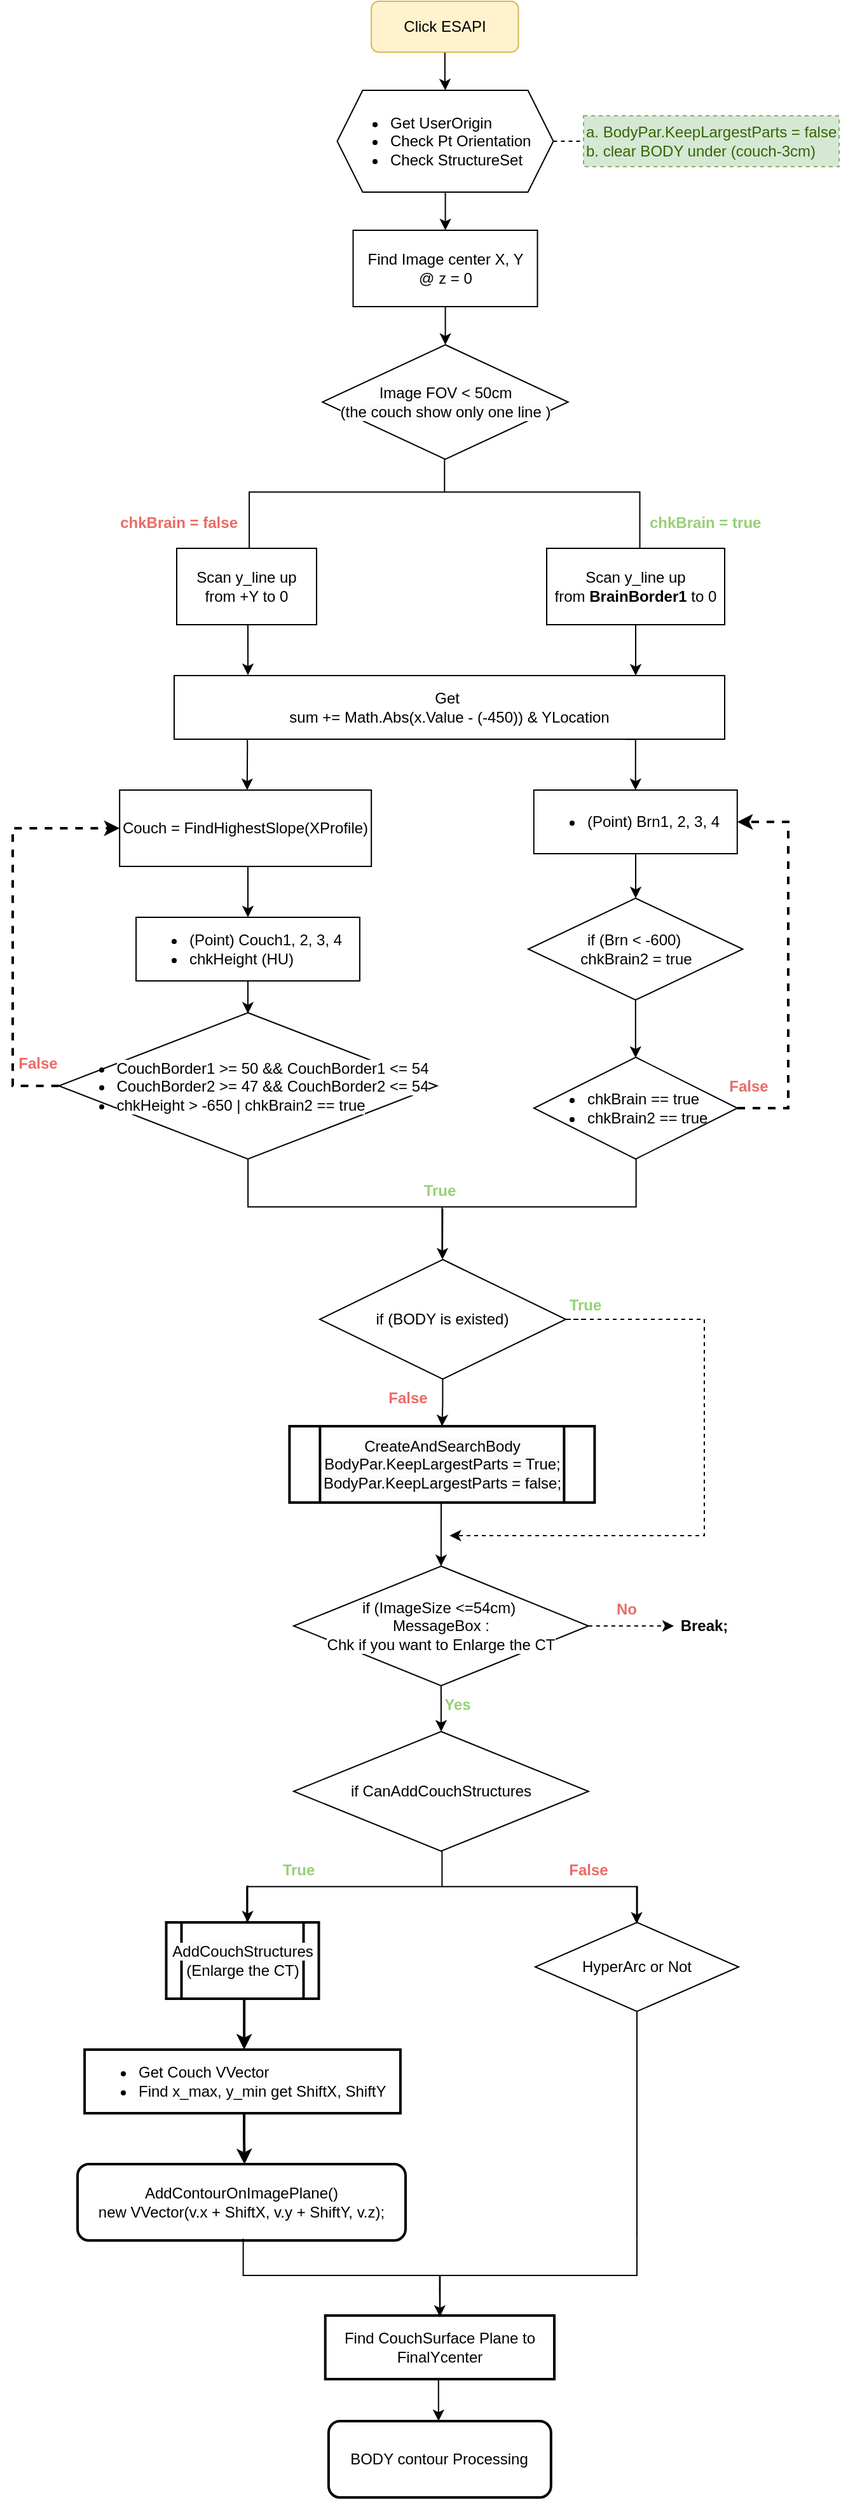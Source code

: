 <mxfile version="21.5.0" type="github">
  <diagram name="第 1 页" id="x1ljfz-qSG_obq4z1dJh">
    <mxGraphModel dx="1060" dy="1526" grid="1" gridSize="10" guides="1" tooltips="1" connect="1" arrows="1" fold="1" page="1" pageScale="1" pageWidth="827" pageHeight="1169" math="0" shadow="0">
      <root>
        <mxCell id="0" />
        <mxCell id="1" parent="0" />
        <mxCell id="LTVYAx_PnS-_SqXySAhT-7" value="" style="edgeStyle=orthogonalEdgeStyle;rounded=0;orthogonalLoop=1;jettySize=auto;html=1;" parent="1" source="LTVYAx_PnS-_SqXySAhT-5" target="LTVYAx_PnS-_SqXySAhT-6" edge="1">
          <mxGeometry relative="1" as="geometry" />
        </mxCell>
        <mxCell id="LTVYAx_PnS-_SqXySAhT-5" value="&lt;ul&gt;&lt;li&gt;Get UserOrigin&lt;/li&gt;&lt;li style=&quot;&quot;&gt;Check Pt Orientation&lt;/li&gt;&lt;li style=&quot;&quot;&gt;Check StructureSet&amp;nbsp;&lt;/li&gt;&lt;/ul&gt;" style="shape=hexagon;perimeter=hexagonPerimeter2;whiteSpace=wrap;html=1;fixedSize=1;align=left;" parent="1" vertex="1">
          <mxGeometry x="325.25" y="160" width="170" height="80" as="geometry" />
        </mxCell>
        <mxCell id="LTVYAx_PnS-_SqXySAhT-42" value="" style="edgeStyle=orthogonalEdgeStyle;rounded=0;orthogonalLoop=1;jettySize=auto;html=1;" parent="1" source="LTVYAx_PnS-_SqXySAhT-6" target="LTVYAx_PnS-_SqXySAhT-41" edge="1">
          <mxGeometry relative="1" as="geometry" />
        </mxCell>
        <mxCell id="LTVYAx_PnS-_SqXySAhT-6" value="Find Image center X, Y &lt;br&gt;@ z = 0" style="whiteSpace=wrap;html=1;align=center;" parent="1" vertex="1">
          <mxGeometry x="337.75" y="270" width="145" height="60" as="geometry" />
        </mxCell>
        <mxCell id="LTVYAx_PnS-_SqXySAhT-11" value="" style="strokeWidth=1;html=1;shape=mxgraph.flowchart.annotation_2;align=left;labelPosition=right;pointerEvents=1;rotation=90;" parent="1" vertex="1">
          <mxGeometry x="353.72" y="322.21" width="111.87" height="307.19" as="geometry" />
        </mxCell>
        <mxCell id="LTVYAx_PnS-_SqXySAhT-20" value="" style="edgeStyle=orthogonalEdgeStyle;rounded=0;orthogonalLoop=1;jettySize=auto;html=1;entryX=0.134;entryY=-0.008;entryDx=0;entryDy=0;entryPerimeter=0;exitX=0.533;exitY=0.99;exitDx=0;exitDy=0;exitPerimeter=0;" parent="1" source="LTVYAx_PnS-_SqXySAhT-14" target="LTVYAx_PnS-_SqXySAhT-19" edge="1">
          <mxGeometry relative="1" as="geometry">
            <mxPoint x="258" y="580" as="sourcePoint" />
            <mxPoint x="257.76" y="622.16" as="targetPoint" />
            <Array as="points">
              <mxPoint x="255" y="579" />
            </Array>
          </mxGeometry>
        </mxCell>
        <mxCell id="LTVYAx_PnS-_SqXySAhT-14" value="Scan y_line up &lt;br&gt;from +Y to 0" style="rounded=0;whiteSpace=wrap;html=1;" parent="1" vertex="1">
          <mxGeometry x="199" y="520" width="110" height="60" as="geometry" />
        </mxCell>
        <mxCell id="LTVYAx_PnS-_SqXySAhT-16" value="chkBrain = true" style="text;whiteSpace=wrap;html=1;fontColor=#97D077;fontStyle=1" parent="1" vertex="1">
          <mxGeometry x="569" y="486" width="110" height="20" as="geometry" />
        </mxCell>
        <mxCell id="LTVYAx_PnS-_SqXySAhT-17" value="chkBrain = false" style="text;whiteSpace=wrap;html=1;align=right;fontColor=#EA6B66;fontStyle=1" parent="1" vertex="1">
          <mxGeometry x="149" y="486" width="100" height="20" as="geometry" />
        </mxCell>
        <mxCell id="LTVYAx_PnS-_SqXySAhT-27" value="" style="edgeStyle=orthogonalEdgeStyle;rounded=0;orthogonalLoop=1;jettySize=auto;html=1;exitX=0.551;exitY=1;exitDx=0;exitDy=0;exitPerimeter=0;" parent="1" source="LTVYAx_PnS-_SqXySAhT-18" target="LTVYAx_PnS-_SqXySAhT-19" edge="1">
          <mxGeometry relative="1" as="geometry">
            <mxPoint x="560" y="580" as="sourcePoint" />
            <mxPoint x="560" y="620" as="targetPoint" />
            <Array as="points">
              <mxPoint x="560" y="580" />
            </Array>
          </mxGeometry>
        </mxCell>
        <mxCell id="LTVYAx_PnS-_SqXySAhT-18" value="Scan y_line up &lt;br&gt;from &lt;b&gt;BrainBorder1&lt;/b&gt; to 0" style="rounded=0;whiteSpace=wrap;html=1;" parent="1" vertex="1">
          <mxGeometry x="490" y="520" width="140" height="60" as="geometry" />
        </mxCell>
        <mxCell id="LTVYAx_PnS-_SqXySAhT-29" value="" style="edgeStyle=orthogonalEdgeStyle;rounded=0;orthogonalLoop=1;jettySize=auto;html=1;exitX=0.133;exitY=0.998;exitDx=0;exitDy=0;exitPerimeter=0;entryX=0.31;entryY=0;entryDx=0;entryDy=0;entryPerimeter=0;" parent="1" source="LTVYAx_PnS-_SqXySAhT-19" edge="1">
          <mxGeometry relative="1" as="geometry">
            <mxPoint x="251.48" y="678.8" as="sourcePoint" />
            <mxPoint x="254.38" y="710" as="targetPoint" />
            <Array as="points">
              <mxPoint x="255" y="679" />
              <mxPoint x="254" y="679" />
            </Array>
          </mxGeometry>
        </mxCell>
        <mxCell id="LTVYAx_PnS-_SqXySAhT-71" style="edgeStyle=orthogonalEdgeStyle;rounded=0;orthogonalLoop=1;jettySize=auto;html=1;entryX=0.5;entryY=0;entryDx=0;entryDy=0;exitX=0.819;exitY=1.002;exitDx=0;exitDy=0;exitPerimeter=0;" parent="1" source="LTVYAx_PnS-_SqXySAhT-19" target="LTVYAx_PnS-_SqXySAhT-54" edge="1">
          <mxGeometry relative="1" as="geometry">
            <mxPoint x="539" y="680" as="sourcePoint" />
            <mxPoint x="525.92" y="709.2" as="targetPoint" />
            <Array as="points">
              <mxPoint x="560" y="670" />
            </Array>
          </mxGeometry>
        </mxCell>
        <mxCell id="LTVYAx_PnS-_SqXySAhT-19" value="Get&amp;nbsp;&lt;br&gt;sum += Math.Abs(x.Value - (-450)) &amp;amp; YLocation" style="rounded=0;whiteSpace=wrap;html=1;" parent="1" vertex="1">
          <mxGeometry x="197" y="620" width="433" height="50" as="geometry" />
        </mxCell>
        <mxCell id="LTVYAx_PnS-_SqXySAhT-31" value="" style="strokeWidth=1;html=1;shape=mxgraph.flowchart.annotation_2;align=left;labelPosition=right;pointerEvents=1;rotation=-90;" parent="1" vertex="1">
          <mxGeometry x="368.24" y="885" width="78.91" height="305.25" as="geometry" />
        </mxCell>
        <mxCell id="LTVYAx_PnS-_SqXySAhT-70" value="" style="edgeStyle=orthogonalEdgeStyle;rounded=0;orthogonalLoop=1;jettySize=auto;html=1;" parent="1" edge="1">
          <mxGeometry relative="1" as="geometry">
            <mxPoint x="255" y="860" as="sourcePoint" />
            <mxPoint x="255" y="885.654" as="targetPoint" />
            <Array as="points">
              <mxPoint x="255" y="870" />
              <mxPoint x="255" y="870" />
            </Array>
          </mxGeometry>
        </mxCell>
        <mxCell id="LTVYAx_PnS-_SqXySAhT-37" value="&lt;ul&gt;&lt;li&gt;(Point) Couch1, 2, 3, 4&amp;nbsp;&lt;/li&gt;&lt;li&gt;chkHeight (HU)&lt;/li&gt;&lt;/ul&gt;" style="rounded=0;whiteSpace=wrap;html=1;align=left;" parent="1" vertex="1">
          <mxGeometry x="167.03" y="810" width="175.94" height="50" as="geometry" />
        </mxCell>
        <mxCell id="LTVYAx_PnS-_SqXySAhT-41" value="&lt;span style=&quot;color: rgb(0, 0, 0); font-family: Helvetica; font-size: 12px; font-style: normal; font-variant-ligatures: normal; font-variant-caps: normal; font-weight: 400; letter-spacing: normal; orphans: 2; text-align: left; text-indent: 0px; text-transform: none; widows: 2; word-spacing: 0px; -webkit-text-stroke-width: 0px; background-color: rgb(251, 251, 251); text-decoration-thickness: initial; text-decoration-style: initial; text-decoration-color: initial; float: none; display: inline !important;&quot;&gt;Image FOV &amp;lt; 50cm&lt;/span&gt;&lt;br style=&quot;border-color: var(--border-color); color: rgb(0, 0, 0); font-family: Helvetica; font-size: 12px; font-style: normal; font-variant-ligatures: normal; font-variant-caps: normal; font-weight: 400; letter-spacing: normal; orphans: 2; text-align: left; text-indent: 0px; text-transform: none; widows: 2; word-spacing: 0px; -webkit-text-stroke-width: 0px; background-color: rgb(251, 251, 251); text-decoration-thickness: initial; text-decoration-style: initial; text-decoration-color: initial;&quot;&gt;&lt;span style=&quot;color: rgb(0, 0, 0); font-family: Helvetica; font-size: 12px; font-style: normal; font-variant-ligatures: normal; font-variant-caps: normal; font-weight: 400; letter-spacing: normal; orphans: 2; text-align: left; text-indent: 0px; text-transform: none; widows: 2; word-spacing: 0px; -webkit-text-stroke-width: 0px; background-color: rgb(251, 251, 251); text-decoration-thickness: initial; text-decoration-style: initial; text-decoration-color: initial; float: none; display: inline !important;&quot;&gt;(the couch show only one line )&lt;/span&gt;" style="rhombus;whiteSpace=wrap;html=1;" parent="1" vertex="1">
          <mxGeometry x="313.66" y="360" width="193.19" height="90" as="geometry" />
        </mxCell>
        <mxCell id="LTVYAx_PnS-_SqXySAhT-68" value="" style="edgeStyle=orthogonalEdgeStyle;rounded=0;orthogonalLoop=1;jettySize=auto;html=1;" parent="1" edge="1">
          <mxGeometry relative="1" as="geometry">
            <Array as="points">
              <mxPoint x="560" y="890" />
              <mxPoint x="560" y="890" />
            </Array>
            <mxPoint x="559.907" y="874.992" as="sourcePoint" />
            <mxPoint x="559.907" y="920.453" as="targetPoint" />
          </mxGeometry>
        </mxCell>
        <mxCell id="LTVYAx_PnS-_SqXySAhT-43" value="if (Brn &amp;lt; -600)&amp;nbsp; &lt;br&gt;chkBrain2 = true" style="rhombus;whiteSpace=wrap;html=1;align=center;rounded=0;verticalAlign=middle;" parent="1" vertex="1">
          <mxGeometry x="475.5" y="795" width="168.75" height="80" as="geometry" />
        </mxCell>
        <mxCell id="LTVYAx_PnS-_SqXySAhT-55" value="" style="edgeStyle=orthogonalEdgeStyle;rounded=0;orthogonalLoop=1;jettySize=auto;html=1;" parent="1" edge="1">
          <mxGeometry relative="1" as="geometry">
            <mxPoint x="255.0" y="770" as="sourcePoint" />
            <mxPoint x="255.0" y="810" as="targetPoint" />
            <Array as="points">
              <mxPoint x="255" y="800" />
              <mxPoint x="255" y="800" />
            </Array>
          </mxGeometry>
        </mxCell>
        <mxCell id="LTVYAx_PnS-_SqXySAhT-28" value="Couch = FindHighestSlope(XProfile)" style="whiteSpace=wrap;html=1;rounded=0;" parent="1" vertex="1">
          <mxGeometry x="154.09" y="710" width="198" height="60" as="geometry" />
        </mxCell>
        <mxCell id="LTVYAx_PnS-_SqXySAhT-80" style="edgeStyle=orthogonalEdgeStyle;rounded=0;orthogonalLoop=1;jettySize=auto;html=1;entryX=0;entryY=0.5;entryDx=0;entryDy=0;dashed=1;strokeWidth=2;" parent="1" source="LTVYAx_PnS-_SqXySAhT-46" target="LTVYAx_PnS-_SqXySAhT-28" edge="1">
          <mxGeometry relative="1" as="geometry">
            <Array as="points">
              <mxPoint x="70" y="942" />
              <mxPoint x="70" y="740" />
            </Array>
          </mxGeometry>
        </mxCell>
        <mxCell id="LTVYAx_PnS-_SqXySAhT-46" value="&lt;div style=&quot;text-align: left;&quot;&gt;&lt;ul&gt;&lt;li&gt;&lt;span style=&quot;background-color: rgb(255, 255, 255);&quot;&gt;CouchBorder1 &amp;gt;= 50 &amp;amp;&amp;amp; CouchBorder1 &amp;lt;= 54&lt;/span&gt;&lt;/li&gt;&lt;li&gt;&lt;span style=&quot;background-color: rgb(255, 255, 255);&quot;&gt;CouchBorder2 &amp;gt;= 47 &amp;amp;&amp;amp; CouchBorder2 &amp;lt;= 54&lt;br&gt;&lt;/span&gt;&lt;/li&gt;&lt;li&gt;&lt;span style=&quot;background-color: rgb(255, 255, 255);&quot;&gt;chkHeight &amp;gt; -650 | chkBrain2 == true&lt;/span&gt;&lt;/li&gt;&lt;/ul&gt;&lt;/div&gt;" style="rhombus;whiteSpace=wrap;html=1;rounded=0;" parent="1" vertex="1">
          <mxGeometry x="106.31" y="885" width="297.38" height="115" as="geometry" />
        </mxCell>
        <mxCell id="p7OBAl8m0kmdlYUJRd6V-2" style="edgeStyle=orthogonalEdgeStyle;rounded=0;orthogonalLoop=1;jettySize=auto;html=1;strokeWidth=2;" parent="1" edge="1">
          <mxGeometry relative="1" as="geometry">
            <mxPoint x="252.06" y="1700" as="targetPoint" />
            <mxPoint x="248.2" y="1655" as="sourcePoint" />
            <Array as="points">
              <mxPoint x="252.06" y="1655" />
            </Array>
          </mxGeometry>
        </mxCell>
        <mxCell id="LTVYAx_PnS-_SqXySAhT-69" value="" style="edgeStyle=orthogonalEdgeStyle;rounded=0;orthogonalLoop=1;jettySize=auto;html=1;" parent="1" edge="1">
          <mxGeometry relative="1" as="geometry">
            <Array as="points">
              <mxPoint x="560" y="770" />
              <mxPoint x="560" y="770" />
            </Array>
            <mxPoint x="560" y="760" as="sourcePoint" />
            <mxPoint x="560" y="795.044" as="targetPoint" />
          </mxGeometry>
        </mxCell>
        <mxCell id="LTVYAx_PnS-_SqXySAhT-54" value="&lt;ul&gt;&lt;li&gt;(Point)&amp;nbsp;Brn1, 2, 3, 4&amp;nbsp;&lt;/li&gt;&lt;/ul&gt;" style="rounded=0;whiteSpace=wrap;html=1;align=left;" parent="1" vertex="1">
          <mxGeometry x="479.88" y="710" width="160" height="50" as="geometry" />
        </mxCell>
        <mxCell id="LTVYAx_PnS-_SqXySAhT-73" style="edgeStyle=orthogonalEdgeStyle;rounded=0;orthogonalLoop=1;jettySize=auto;html=1;entryX=1;entryY=0.5;entryDx=0;entryDy=0;dashed=1;strokeWidth=2;" parent="1" source="LTVYAx_PnS-_SqXySAhT-67" target="LTVYAx_PnS-_SqXySAhT-54" edge="1">
          <mxGeometry relative="1" as="geometry">
            <mxPoint x="720" y="730" as="targetPoint" />
            <Array as="points">
              <mxPoint x="680" y="960" />
              <mxPoint x="680" y="735" />
            </Array>
          </mxGeometry>
        </mxCell>
        <mxCell id="LTVYAx_PnS-_SqXySAhT-67" value="&lt;ul&gt;&lt;li&gt;&lt;span style=&quot;background-color: initial;&quot;&gt;chkBrain == true&lt;/span&gt;&lt;/li&gt;&lt;li&gt;chkBrain2 == true&lt;/li&gt;&lt;/ul&gt;" style="rhombus;whiteSpace=wrap;html=1;rounded=0;align=left;" parent="1" vertex="1">
          <mxGeometry x="480" y="920" width="160" height="80" as="geometry" />
        </mxCell>
        <mxCell id="p7OBAl8m0kmdlYUJRd6V-9" style="edgeStyle=orthogonalEdgeStyle;rounded=0;orthogonalLoop=1;jettySize=auto;html=1;entryX=0.493;entryY=0.002;entryDx=0;entryDy=0;entryPerimeter=0;strokeWidth=2;" parent="1" edge="1">
          <mxGeometry relative="1" as="geometry">
            <mxPoint x="252.034" y="1750" as="sourcePoint" />
            <mxPoint x="252.29" y="1790.12" as="targetPoint" />
            <Array as="points">
              <mxPoint x="252.06" y="1770" />
              <mxPoint x="252.06" y="1770" />
            </Array>
          </mxGeometry>
        </mxCell>
        <mxCell id="p7OBAl8m0kmdlYUJRd6V-3" value="&lt;ul&gt;&lt;li style=&quot;&quot;&gt;Get Couch VVector&lt;/li&gt;&lt;li style=&quot;&quot;&gt;Find x_max, y_min get ShiftX, ShiftY&lt;/li&gt;&lt;/ul&gt;" style="rounded=0;whiteSpace=wrap;html=1;align=left;strokeWidth=2;" parent="1" vertex="1">
          <mxGeometry x="126.55" y="1700" width="248.4" height="50" as="geometry" />
        </mxCell>
        <mxCell id="p7OBAl8m0kmdlYUJRd6V-6" value="&lt;span style=&quot;color: rgb(0, 0, 0); font-family: Helvetica; font-size: 12px; font-style: normal; font-variant-ligatures: normal; font-variant-caps: normal; font-weight: 400; letter-spacing: normal; orphans: 2; text-align: center; text-indent: 0px; text-transform: none; widows: 2; word-spacing: 0px; -webkit-text-stroke-width: 0px; background-color: rgb(251, 251, 251); text-decoration-thickness: initial; text-decoration-style: initial; text-decoration-color: initial; float: none; display: inline !important;&quot;&gt;AddCouchStructures&lt;br&gt;(Enlarge the CT)&lt;br&gt;&lt;/span&gt;" style="shape=process;whiteSpace=wrap;html=1;backgroundOutline=1;strokeWidth=2;" parent="1" vertex="1">
          <mxGeometry x="190.75" y="1600" width="120" height="60" as="geometry" />
        </mxCell>
        <mxCell id="p7OBAl8m0kmdlYUJRd6V-7" value="AddContourOnImagePlane() &lt;br&gt;new VVector(v.x + ShiftX, v.y + ShiftY, v.z);" style="rounded=1;whiteSpace=wrap;html=1;strokeWidth=2;" parent="1" vertex="1">
          <mxGeometry x="121" y="1790" width="258" height="60" as="geometry" />
        </mxCell>
        <mxCell id="p7OBAl8m0kmdlYUJRd6V-11" value="" style="edgeStyle=orthogonalEdgeStyle;rounded=0;orthogonalLoop=1;jettySize=auto;html=1;" parent="1" source="p7OBAl8m0kmdlYUJRd6V-10" target="LTVYAx_PnS-_SqXySAhT-5" edge="1">
          <mxGeometry relative="1" as="geometry" />
        </mxCell>
        <mxCell id="p7OBAl8m0kmdlYUJRd6V-10" value="Click ESAPI" style="rounded=1;whiteSpace=wrap;html=1;fillColor=#fff2cc;strokeColor=#d6b656;" parent="1" vertex="1">
          <mxGeometry x="352.09" y="90" width="115.66" height="40" as="geometry" />
        </mxCell>
        <mxCell id="p7OBAl8m0kmdlYUJRd6V-12" value="True" style="text;html=1;strokeColor=none;fillColor=none;align=center;verticalAlign=middle;whiteSpace=wrap;rounded=0;fontColor=#97D077;fontStyle=1" parent="1" vertex="1">
          <mxGeometry x="375.94" y="1010" width="60" height="30" as="geometry" />
        </mxCell>
        <mxCell id="p7OBAl8m0kmdlYUJRd6V-13" value="False" style="text;html=1;strokeColor=none;fillColor=none;align=center;verticalAlign=middle;whiteSpace=wrap;rounded=0;fontColor=#EA6B66;fontStyle=1" parent="1" vertex="1">
          <mxGeometry x="619" y="927.5" width="60" height="30" as="geometry" />
        </mxCell>
        <mxCell id="p7OBAl8m0kmdlYUJRd6V-14" value="False" style="text;html=1;strokeColor=none;fillColor=none;align=center;verticalAlign=middle;whiteSpace=wrap;rounded=0;fontColor=#EA6B66;fontStyle=1" parent="1" vertex="1">
          <mxGeometry x="60" y="910" width="60" height="30" as="geometry" />
        </mxCell>
        <mxCell id="7x6FABwZxnRr2V_j7CdN-1" style="edgeStyle=orthogonalEdgeStyle;rounded=0;orthogonalLoop=1;jettySize=auto;html=1;dashed=1;startArrow=none;startFill=0;endArrow=none;endFill=0;strokeWidth=1;" parent="1" edge="1">
          <mxGeometry relative="1" as="geometry">
            <mxPoint x="520" y="200" as="targetPoint" />
            <mxPoint x="495.25" y="200" as="sourcePoint" />
          </mxGeometry>
        </mxCell>
        <mxCell id="7x6FABwZxnRr2V_j7CdN-2" value="&lt;span style=&quot;background-color: initial;&quot;&gt;a. BodyPar.KeepLargestParts = false&lt;/span&gt;&lt;br&gt;&lt;span style=&quot;background-color: initial;&quot;&gt;b. clear BODY under (couch-3cm)&amp;nbsp;&lt;/span&gt;" style="rounded=0;whiteSpace=wrap;html=1;dashed=1;strokeWidth=1;align=left;fillColor=#d5e8d4;strokeColor=#82b366;fontColor=#336600;" parent="1" vertex="1">
          <mxGeometry x="519" y="180" width="201" height="40" as="geometry" />
        </mxCell>
        <mxCell id="4svMNwHMsA5PGAplz-GQ-5" value="True" style="text;html=1;strokeColor=none;fillColor=none;align=center;verticalAlign=middle;whiteSpace=wrap;rounded=0;fontColor=#97D077;fontStyle=1" vertex="1" parent="1">
          <mxGeometry x="474.75" y="1100" width="91" height="30" as="geometry" />
        </mxCell>
        <mxCell id="4svMNwHMsA5PGAplz-GQ-6" value="False" style="text;html=1;strokeColor=none;fillColor=none;align=center;verticalAlign=middle;whiteSpace=wrap;rounded=0;fontColor=#EA6B66;fontStyle=1" vertex="1" parent="1">
          <mxGeometry x="325.82" y="1173" width="110.12" height="30" as="geometry" />
        </mxCell>
        <mxCell id="4svMNwHMsA5PGAplz-GQ-9" value="" style="endArrow=classic;html=1;rounded=0;" edge="1" parent="1">
          <mxGeometry width="50" height="50" relative="1" as="geometry">
            <mxPoint x="408.2" y="1039" as="sourcePoint" />
            <mxPoint x="408" y="1079" as="targetPoint" />
          </mxGeometry>
        </mxCell>
        <mxCell id="4svMNwHMsA5PGAplz-GQ-10" value="&lt;span style=&quot;orphans: 2; text-align: center; text-indent: 0px; widows: 2; background-color: rgb(251, 251, 251); text-decoration-thickness: initial; text-decoration-style: initial; text-decoration-color: initial; float: none; display: inline !important;&quot;&gt;CreateAndSearchBody&lt;br&gt;BodyPar.KeepLargestParts = True;&lt;br&gt;BodyPar.KeepLargestParts = false;&lt;br&gt;&lt;/span&gt;" style="shape=process;whiteSpace=wrap;html=1;backgroundOutline=1;strokeWidth=2;" vertex="1" parent="1">
          <mxGeometry x="287.7" y="1210" width="240" height="60" as="geometry" />
        </mxCell>
        <mxCell id="4svMNwHMsA5PGAplz-GQ-20" value="&lt;span style=&quot;background-color: rgb(255, 255, 255);&quot;&gt;if (ImageSize &amp;lt;=54cm)&amp;nbsp; &lt;br&gt;MessageBox : &lt;br&gt;Chk if you want to Enlarge the CT&lt;/span&gt;" style="rhombus;whiteSpace=wrap;html=1;align=center;rounded=0;verticalAlign=middle;" vertex="1" parent="1">
          <mxGeometry x="290.97" y="1320" width="231.94" height="94" as="geometry" />
        </mxCell>
        <mxCell id="4svMNwHMsA5PGAplz-GQ-21" value="" style="endArrow=classic;html=1;rounded=0;exitX=1;exitY=0.5;exitDx=0;exitDy=0;dashed=1;" edge="1" parent="1">
          <mxGeometry width="50" height="50" relative="1" as="geometry">
            <mxPoint x="522.91" y="1367" as="sourcePoint" />
            <mxPoint x="590" y="1367" as="targetPoint" />
          </mxGeometry>
        </mxCell>
        <mxCell id="4svMNwHMsA5PGAplz-GQ-22" value="No" style="text;html=1;strokeColor=none;fillColor=none;align=center;verticalAlign=middle;whiteSpace=wrap;rounded=0;fontColor=#EA6B66;fontStyle=1" vertex="1" parent="1">
          <mxGeometry x="522.91" y="1339.23" width="60" height="30" as="geometry" />
        </mxCell>
        <mxCell id="4svMNwHMsA5PGAplz-GQ-23" value="&lt;font color=&quot;#000000&quot;&gt;Break;&lt;/font&gt;" style="text;html=1;strokeColor=none;fillColor=none;align=center;verticalAlign=middle;whiteSpace=wrap;rounded=0;fontColor=#EA6B66;fontStyle=1" vertex="1" parent="1">
          <mxGeometry x="584.25" y="1352" width="60" height="30" as="geometry" />
        </mxCell>
        <mxCell id="4svMNwHMsA5PGAplz-GQ-27" value="" style="endArrow=classic;html=1;rounded=0;entryX=0.5;entryY=0;entryDx=0;entryDy=0;" edge="1" parent="1" target="4svMNwHMsA5PGAplz-GQ-20">
          <mxGeometry width="50" height="50" relative="1" as="geometry">
            <mxPoint x="407" y="1270" as="sourcePoint" />
            <mxPoint x="407" y="1297" as="targetPoint" />
          </mxGeometry>
        </mxCell>
        <mxCell id="4svMNwHMsA5PGAplz-GQ-28" value="" style="endArrow=classic;html=1;rounded=0;exitX=0.5;exitY=1;exitDx=0;exitDy=0;" edge="1" parent="1" source="4svMNwHMsA5PGAplz-GQ-20">
          <mxGeometry width="50" height="50" relative="1" as="geometry">
            <mxPoint x="380" y="1420" as="sourcePoint" />
            <mxPoint x="407" y="1450" as="targetPoint" />
          </mxGeometry>
        </mxCell>
        <mxCell id="4svMNwHMsA5PGAplz-GQ-30" value="&lt;font color=&quot;#97d077&quot;&gt;Yes&lt;/font&gt;" style="text;html=1;strokeColor=none;fillColor=none;align=center;verticalAlign=middle;whiteSpace=wrap;rounded=0;fontColor=#EA6B66;fontStyle=1" vertex="1" parent="1">
          <mxGeometry x="390.0" y="1414.13" width="60" height="30" as="geometry" />
        </mxCell>
        <mxCell id="4svMNwHMsA5PGAplz-GQ-31" value="&lt;span style=&quot;background-color: rgb(255, 255, 255);&quot;&gt;if&amp;nbsp;&lt;/span&gt;CanAddCouchStructures" style="rhombus;whiteSpace=wrap;html=1;align=center;rounded=0;verticalAlign=middle;" vertex="1" parent="1">
          <mxGeometry x="290.97" y="1450" width="231.94" height="94" as="geometry" />
        </mxCell>
        <mxCell id="4svMNwHMsA5PGAplz-GQ-35" style="edgeStyle=orthogonalEdgeStyle;rounded=0;orthogonalLoop=1;jettySize=auto;html=1;dashed=1;strokeWidth=1;" edge="1" parent="1">
          <mxGeometry relative="1" as="geometry">
            <mxPoint x="413.69" y="1296" as="targetPoint" />
            <Array as="points">
              <mxPoint x="417" y="1126" />
              <mxPoint x="614" y="1126" />
              <mxPoint x="614" y="1296" />
            </Array>
            <mxPoint x="520" y="1126" as="sourcePoint" />
          </mxGeometry>
        </mxCell>
        <mxCell id="4svMNwHMsA5PGAplz-GQ-39" value="" style="edgeStyle=orthogonalEdgeStyle;rounded=0;orthogonalLoop=1;jettySize=auto;html=1;" edge="1" parent="1" source="4svMNwHMsA5PGAplz-GQ-38" target="4svMNwHMsA5PGAplz-GQ-10">
          <mxGeometry relative="1" as="geometry" />
        </mxCell>
        <mxCell id="4svMNwHMsA5PGAplz-GQ-38" value="&lt;span style=&quot;background-color: rgb(255, 255, 255);&quot;&gt;if (BODY is existed)&lt;/span&gt;" style="rhombus;whiteSpace=wrap;html=1;align=center;rounded=0;verticalAlign=middle;" vertex="1" parent="1">
          <mxGeometry x="311.44" y="1079" width="193.63" height="94" as="geometry" />
        </mxCell>
        <mxCell id="4svMNwHMsA5PGAplz-GQ-40" value="" style="strokeWidth=1;html=1;shape=mxgraph.flowchart.annotation_2;align=left;labelPosition=right;pointerEvents=1;rotation=90;" vertex="1" parent="1">
          <mxGeometry x="379.49" y="1418.28" width="56.42" height="307.19" as="geometry" />
        </mxCell>
        <mxCell id="4svMNwHMsA5PGAplz-GQ-41" value="True" style="text;html=1;strokeColor=none;fillColor=none;align=center;verticalAlign=middle;whiteSpace=wrap;rounded=0;fontColor=#97D077;fontStyle=1" vertex="1" parent="1">
          <mxGeometry x="265.25" y="1544" width="60" height="30" as="geometry" />
        </mxCell>
        <mxCell id="4svMNwHMsA5PGAplz-GQ-42" value="False" style="text;html=1;strokeColor=none;fillColor=none;align=center;verticalAlign=middle;whiteSpace=wrap;rounded=0;fontColor=#EA6B66;fontStyle=1" vertex="1" parent="1">
          <mxGeometry x="467.75" y="1544" width="110.12" height="30" as="geometry" />
        </mxCell>
        <mxCell id="4svMNwHMsA5PGAplz-GQ-43" value="&lt;span style=&quot;background-color: rgb(255, 255, 255);&quot;&gt;HyperArc or Not&lt;/span&gt;" style="rhombus;whiteSpace=wrap;html=1;align=center;rounded=0;verticalAlign=middle;" vertex="1" parent="1">
          <mxGeometry x="481" y="1600" width="160" height="70" as="geometry" />
        </mxCell>
        <mxCell id="4svMNwHMsA5PGAplz-GQ-48" value="" style="strokeWidth=1;html=1;shape=mxgraph.flowchart.annotation_2;align=left;labelPosition=right;pointerEvents=1;rotation=-90;" vertex="1" parent="1">
          <mxGeometry x="377.2" y="1722.7" width="57.9" height="309.67" as="geometry" />
        </mxCell>
        <mxCell id="4svMNwHMsA5PGAplz-GQ-49" value="" style="endArrow=none;html=1;rounded=0;entryX=0.5;entryY=1;entryDx=0;entryDy=0;exitX=1;exitY=1;exitDx=0;exitDy=0;exitPerimeter=0;" edge="1" parent="1" source="4svMNwHMsA5PGAplz-GQ-48" target="4svMNwHMsA5PGAplz-GQ-43">
          <mxGeometry width="50" height="50" relative="1" as="geometry">
            <mxPoint x="340" y="1640" as="sourcePoint" />
            <mxPoint x="390" y="1590" as="targetPoint" />
          </mxGeometry>
        </mxCell>
        <mxCell id="4svMNwHMsA5PGAplz-GQ-52" style="edgeStyle=orthogonalEdgeStyle;rounded=0;orthogonalLoop=1;jettySize=auto;html=1;" edge="1" parent="1">
          <mxGeometry relative="1" as="geometry">
            <mxPoint x="404.94" y="1992" as="targetPoint" />
            <mxPoint x="404.917" y="1952" as="sourcePoint" />
            <Array as="points">
              <mxPoint x="405" y="1970" />
              <mxPoint x="405" y="1970" />
            </Array>
          </mxGeometry>
        </mxCell>
        <mxCell id="4svMNwHMsA5PGAplz-GQ-50" value="&lt;span style=&quot;background-color: initial;&quot;&gt;Find CouchSurface Plane to FinalYcenter&lt;/span&gt;" style="rounded=0;whiteSpace=wrap;html=1;align=center;strokeWidth=2;" vertex="1" parent="1">
          <mxGeometry x="315.86" y="1909" width="180.14" height="50" as="geometry" />
        </mxCell>
        <mxCell id="4svMNwHMsA5PGAplz-GQ-54" value="BODY contour Processing" style="rounded=1;whiteSpace=wrap;html=1;strokeWidth=2;" vertex="1" parent="1">
          <mxGeometry x="318.47" y="1992" width="174.94" height="60" as="geometry" />
        </mxCell>
        <mxCell id="4svMNwHMsA5PGAplz-GQ-55" value="" style="endArrow=classic;html=1;rounded=0;entryX=0.5;entryY=0;entryDx=0;entryDy=0;exitX=0.495;exitY=0.501;exitDx=0;exitDy=0;exitPerimeter=0;" edge="1" parent="1">
          <mxGeometry width="50" height="50" relative="1" as="geometry">
            <mxPoint x="254.77" y="1571" as="sourcePoint" />
            <mxPoint x="254.77" y="1600" as="targetPoint" />
          </mxGeometry>
        </mxCell>
        <mxCell id="4svMNwHMsA5PGAplz-GQ-56" value="" style="endArrow=classic;html=1;rounded=0;entryX=0.5;entryY=0;entryDx=0;entryDy=0;exitX=0.495;exitY=0.501;exitDx=0;exitDy=0;exitPerimeter=0;" edge="1" parent="1">
          <mxGeometry width="50" height="50" relative="1" as="geometry">
            <mxPoint x="560.77" y="1572" as="sourcePoint" />
            <mxPoint x="560.77" y="1601" as="targetPoint" />
          </mxGeometry>
        </mxCell>
        <mxCell id="4svMNwHMsA5PGAplz-GQ-57" style="edgeStyle=orthogonalEdgeStyle;rounded=0;orthogonalLoop=1;jettySize=auto;html=1;exitX=0.494;exitY=0.499;exitDx=0;exitDy=0;exitPerimeter=0;" edge="1" parent="1" source="4svMNwHMsA5PGAplz-GQ-48">
          <mxGeometry relative="1" as="geometry">
            <mxPoint x="405.97" y="1910" as="targetPoint" />
            <mxPoint x="406" y="1880" as="sourcePoint" />
            <Array as="points">
              <mxPoint x="406" y="1888" />
            </Array>
          </mxGeometry>
        </mxCell>
      </root>
    </mxGraphModel>
  </diagram>
</mxfile>
